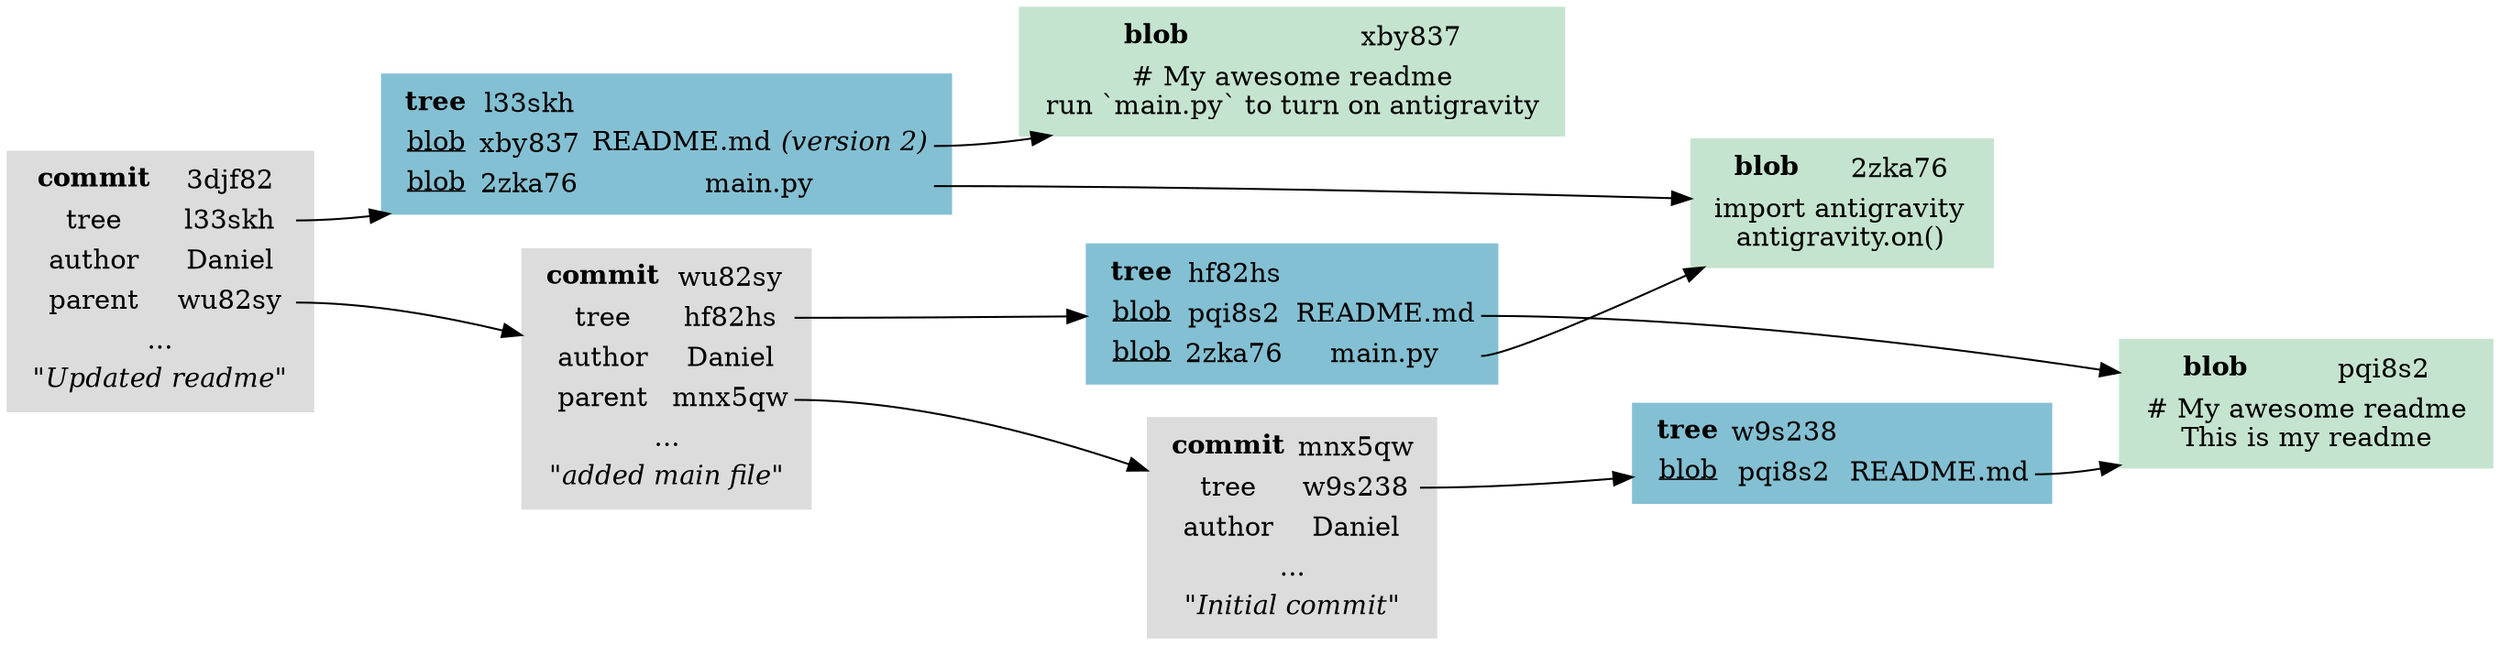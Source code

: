 digraph commit{
    rankdir="LR";
    dpi=300;
    node[
        shape = rect
        style = filled
    ];
    commit3 [
        color = "#dcdcdc"
        label=<
            <table border="0" cellborder="0">
                <tr> <td><b>commit</b></td> <td>3djf82</td> </tr>
                <tr> <td>tree</td> <td port="tree">l33skh</td> </tr>
                <tr> <td>author</td> <td>Daniel</td> </tr>
                <tr> <td>parent</td> <td port="parent">wu82sy</td> </tr>
                <tr> <td colspan="2">...</td> </tr>
                <tr> <td colspan="2"><i>"Updated readme"</i></td> </tr>
            </table>
        >
    ]
    tree3 [
        color = "#84c0d3"
        label=<
            <table border="0" cellborder="0">
                <tr> <td><b>tree</b></td> <td>l33skh</td> </tr>
                <tr> <td><u>blob</u></td> <td>xby837</td> <td port="blob1">README.md <i>(version 2)</i></td> </tr>
                <tr> <td><u>blob</u></td> <td>2zka76</td> <td port="blob2">main.py</td> </tr>
            </table>
        >
    ]
    readme2 [
        color = "#c5e4cf"
        label=<
            <table border="0" cellborder="0">
                <tr> <td><b>blob</b></td> <td>xby837</td> </tr>
                <tr> <td colspan="2"># My awesome readme<br/>run `main.py` to turn on antigravity</td> </tr>
            </table>
        >
    ]
    commit2 [
        color = "#dcdcdc"
        label=<
            <table border="0" cellborder="0">
                <tr> <td><b>commit</b></td> <td>wu82sy</td> </tr>
                <tr> <td>tree</td> <td port="tree">hf82hs</td> </tr>
                <tr> <td>author</td> <td>Daniel</td> </tr>
                <tr> <td>parent</td> <td port="parent">mnx5qw</td> </tr>
                <tr> <td colspan="2">...</td> </tr>
                <tr> <td colspan="2"><i>"added main file"</i></td> </tr>
            </table>
        >
    ]
    tree2 [
        color = "#84c0d3"
        label=<
            <table border="0" cellborder="0">
                <tr> <td><b>tree</b></td> <td>hf82hs</td> </tr>
                <tr> <td><u>blob</u></td> <td>pqi8s2</td> <td port="blob1">README.md</td> </tr>
                <tr> <td><u>blob</u></td> <td>2zka76</td> <td port="blob2">main.py</td> </tr>
            </table>
        >
    ]
    main [
        color = "#c5e4cf"
        label=<
            <table border="0" cellborder="0">
                <tr> <td><b>blob</b></td> <td>2zka76</td> </tr>
                <tr> <td align="left" colspan="2">import antigravity<br align="left"/>antigravity.on()</td></tr>
            </table>
        >
    ]
    commit1 [
        color = "#dcdcdc"
        label=<
            <table border="0" cellborder="0">
                <tr> <td><b>commit</b></td> <td>mnx5qw</td> </tr>
                <tr> <td>tree</td> <td port="tree">w9s238</td> </tr>
                <tr> <td>author</td> <td>Daniel</td> </tr>
                <tr> <td colspan="2">...</td> </tr>
                <tr> <td colspan="2"><i>"Initial commit"</i></td> </tr>
            </table>
        >
    ]
    tree1 [
        color = "#84c0d3"
        label=<
            <table border="0" cellborder="0">
                <tr> <td><b>tree</b></td> <td>w9s238</td> </tr>
                <tr> <td><u>blob</u></td> <td>pqi8s2</td> <td port="blob1">README.md</td> </tr>
            </table>
        >
    ]
    readme1 [
        color = "#c5e4cf"
        label=<
            <table border="0" cellborder="0">
                <tr> <td><b>blob</b></td> <td>pqi8s2</td> </tr>
                <tr> <td colspan="2"># My awesome readme<br/>This is my readme</td> </tr>
            </table>
        >
    ]
    commit3:parent -> commit2;
    commit2:parent -> commit1;
    commit3:tree -> tree3;
    tree3:blob1 -> readme2;
    tree3:blob2 -> main;
    commit2:tree -> tree2;
    tree2:blob1 -> readme1;
    tree2:blob2 -> main;
    commit1:tree -> tree1;
    tree1:blob1 -> readme1;
}
